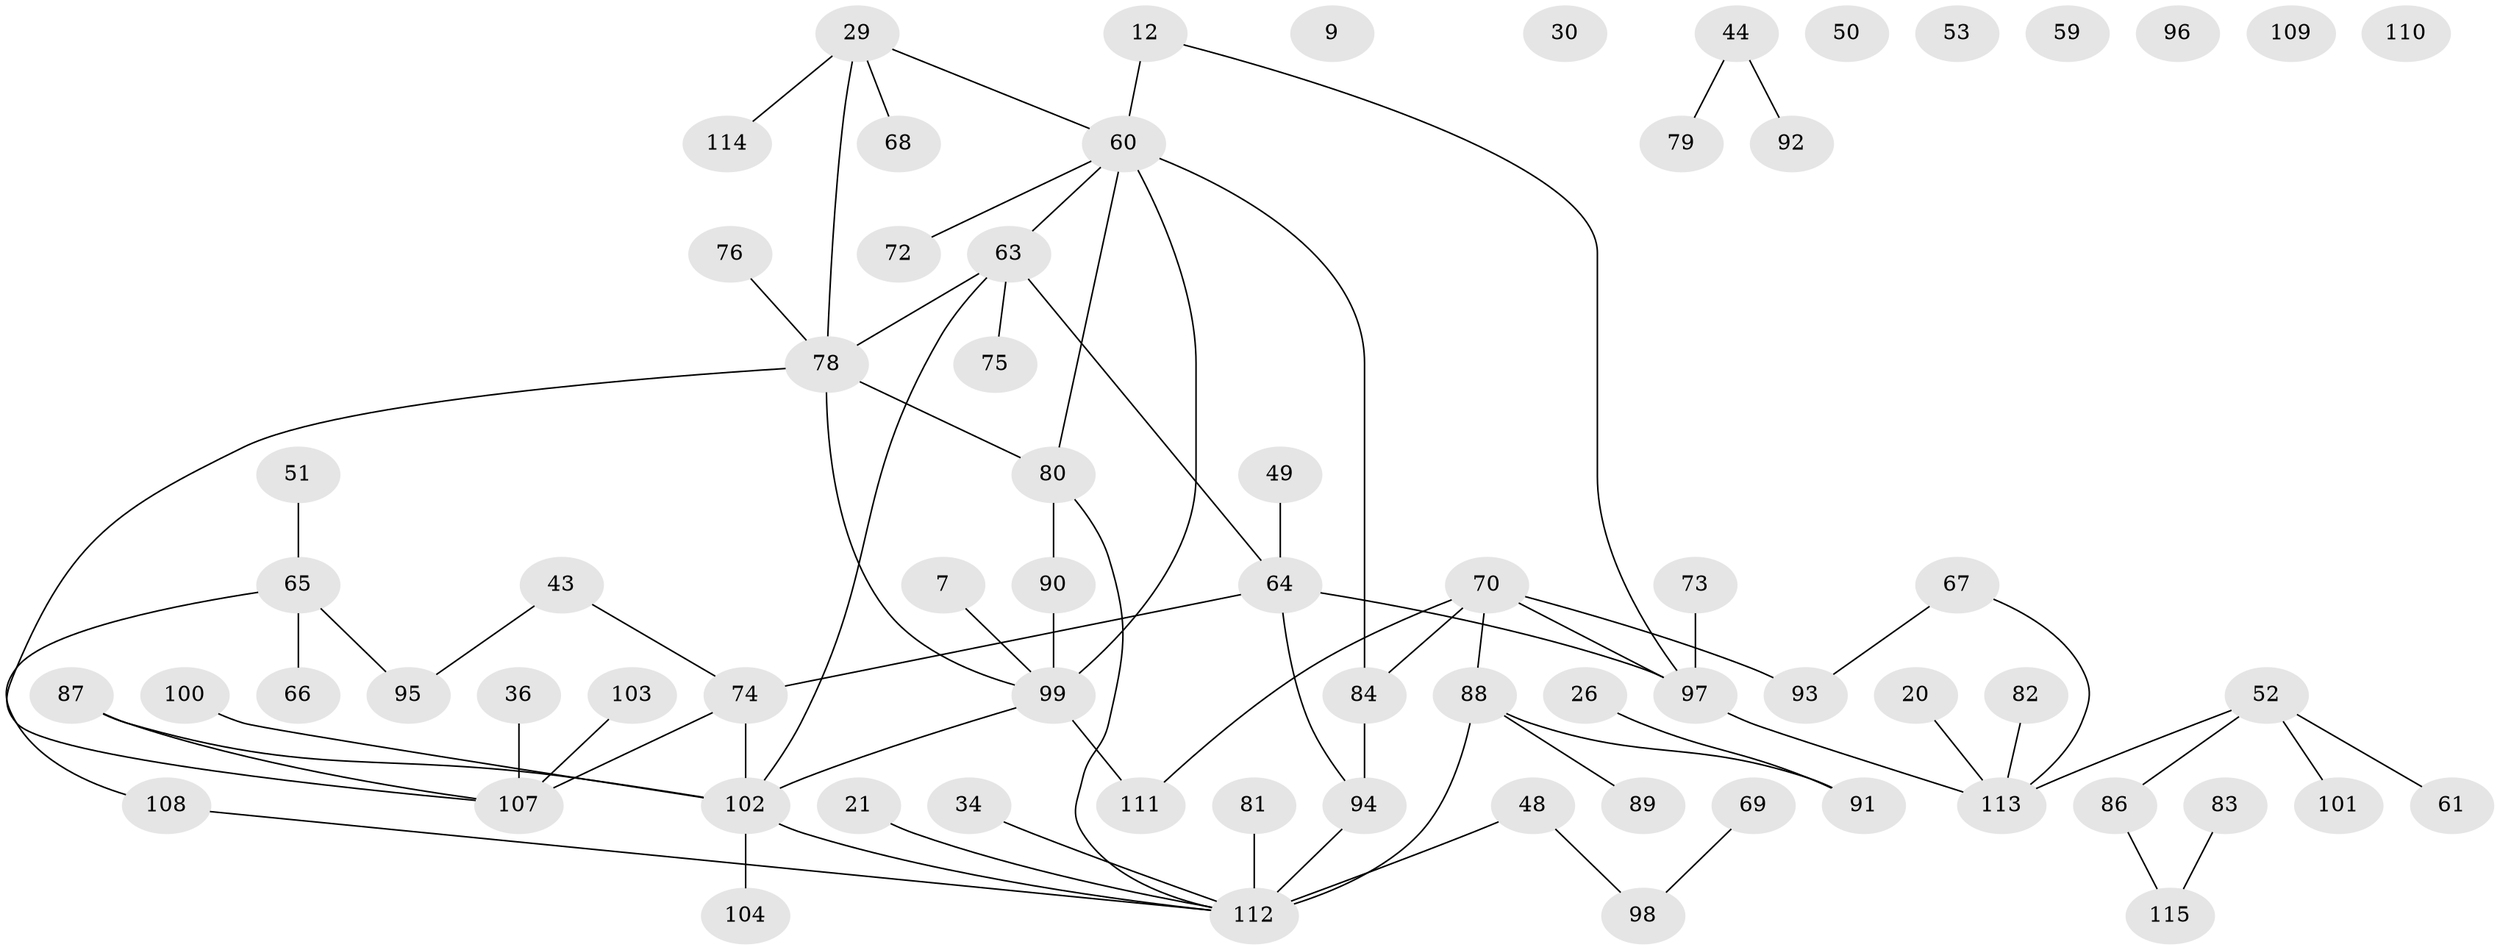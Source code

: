 // original degree distribution, {4: 0.1391304347826087, 1: 0.33043478260869563, 2: 0.2608695652173913, 0: 0.06086956521739131, 5: 0.034782608695652174, 7: 0.008695652173913044, 3: 0.14782608695652175, 8: 0.008695652173913044, 6: 0.008695652173913044}
// Generated by graph-tools (version 1.1) at 2025/42/03/04/25 21:42:57]
// undirected, 69 vertices, 76 edges
graph export_dot {
graph [start="1"]
  node [color=gray90,style=filled];
  7;
  9;
  12 [super="+5"];
  20;
  21;
  26;
  29;
  30;
  34;
  36;
  43;
  44 [super="+41"];
  48 [super="+10"];
  49;
  50;
  51;
  52 [super="+28"];
  53;
  59;
  60;
  61;
  63 [super="+56"];
  64;
  65;
  66;
  67;
  68;
  69;
  70 [super="+22+23+13"];
  72;
  73;
  74;
  75;
  76;
  78 [super="+25+2+62"];
  79 [super="+15"];
  80 [super="+71"];
  81;
  82;
  83;
  84 [super="+45"];
  86 [super="+39+38"];
  87;
  88;
  89;
  90 [super="+58+35"];
  91;
  92;
  93 [super="+33"];
  94 [super="+31"];
  95;
  96 [super="+6"];
  97 [super="+46"];
  98;
  99 [super="+27"];
  100 [super="+3"];
  101;
  102 [super="+85+19"];
  103;
  104;
  107 [super="+106"];
  108 [super="+57"];
  109;
  110;
  111;
  112 [super="+55+105"];
  113 [super="+37"];
  114;
  115;
  7 -- 99;
  12 -- 60;
  12 -- 97;
  20 -- 113;
  21 -- 112;
  26 -- 91;
  29 -- 60;
  29 -- 68;
  29 -- 114;
  29 -- 78;
  34 -- 112;
  36 -- 107;
  43 -- 74;
  43 -- 95;
  44 -- 79;
  44 -- 92;
  48 -- 112;
  48 -- 98;
  49 -- 64;
  51 -- 65;
  52 -- 61;
  52 -- 101;
  52 -- 86;
  52 -- 113;
  60 -- 72;
  60 -- 84;
  60 -- 99 [weight=2];
  60 -- 80;
  60 -- 63;
  63 -- 78;
  63 -- 64;
  63 -- 102;
  63 -- 75;
  64 -- 74;
  64 -- 94;
  64 -- 97;
  65 -- 66;
  65 -- 95;
  65 -- 108;
  67 -- 93;
  67 -- 113;
  69 -- 98;
  70 -- 111;
  70 -- 84;
  70 -- 88;
  70 -- 93;
  70 -- 97 [weight=2];
  73 -- 97;
  74 -- 102;
  74 -- 107;
  76 -- 78;
  78 -- 80 [weight=2];
  78 -- 99;
  78 -- 107;
  80 -- 112;
  80 -- 90;
  81 -- 112;
  82 -- 113;
  83 -- 115;
  84 -- 94;
  86 -- 115;
  87 -- 102;
  87 -- 107;
  88 -- 89;
  88 -- 91;
  88 -- 112;
  90 -- 99;
  94 -- 112 [weight=3];
  97 -- 113;
  99 -- 102;
  99 -- 111;
  100 -- 102;
  102 -- 104;
  102 -- 112;
  103 -- 107;
  108 -- 112;
}
